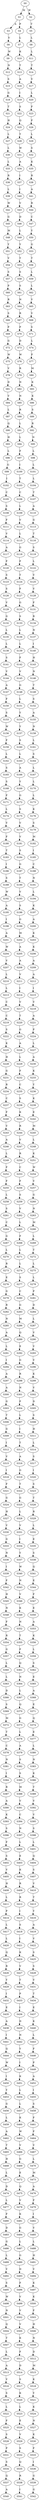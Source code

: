 strict digraph  {
	S0 -> S1 [ label = M ];
	S0 -> S2 [ label = W ];
	S1 -> S3 [ label = A ];
	S1 -> S4 [ label = P ];
	S2 -> S5 [ label = T ];
	S3 -> S6 [ label = V ];
	S4 -> S7 [ label = L ];
	S5 -> S8 [ label = L ];
	S6 -> S9 [ label = W ];
	S7 -> S10 [ label = K ];
	S8 -> S11 [ label = L ];
	S9 -> S12 [ label = N ];
	S10 -> S13 [ label = T ];
	S11 -> S14 [ label = T ];
	S12 -> S15 [ label = S ];
	S13 -> S16 [ label = A ];
	S14 -> S17 [ label = V ];
	S15 -> S18 [ label = G ];
	S16 -> S19 [ label = I ];
	S17 -> S20 [ label = L ];
	S18 -> S21 [ label = T ];
	S19 -> S22 [ label = S ];
	S20 -> S23 [ label = F ];
	S21 -> S24 [ label = H ];
	S22 -> S25 [ label = Q ];
	S23 -> S26 [ label = F ];
	S24 -> S27 [ label = L ];
	S25 -> S28 [ label = T ];
	S26 -> S29 [ label = L ];
	S27 -> S30 [ label = L ];
	S28 -> S31 [ label = W ];
	S29 -> S32 [ label = S ];
	S30 -> S33 [ label = L ];
	S31 -> S34 [ label = A ];
	S32 -> S35 [ label = K ];
	S33 -> S36 [ label = R ];
	S34 -> S37 [ label = I ];
	S35 -> S38 [ label = R ];
	S36 -> S39 [ label = L ];
	S37 -> S40 [ label = I ];
	S38 -> S41 [ label = A ];
	S39 -> S42 [ label = W ];
	S40 -> S43 [ label = V ];
	S41 -> S44 [ label = R ];
	S42 -> S45 [ label = G ];
	S43 -> S46 [ label = D ];
	S44 -> S47 [ label = C ];
	S45 -> S48 [ label = M ];
	S46 -> S49 [ label = L ];
	S47 -> S50 [ label = Y ];
	S48 -> S51 [ label = Y ];
	S49 -> S52 [ label = Y ];
	S50 -> S53 [ label = G ];
	S51 -> S54 [ label = V ];
	S52 -> S55 [ label = T ];
	S53 -> S56 [ label = T ];
	S54 -> S57 [ label = S ];
	S55 -> S58 [ label = S ];
	S56 -> S59 [ label = L ];
	S57 -> S60 [ label = P ];
	S58 -> S61 [ label = S ];
	S59 -> S62 [ label = L ];
	S60 -> S63 [ label = R ];
	S61 -> S64 [ label = N ];
	S62 -> S65 [ label = V ];
	S63 -> S66 [ label = S ];
	S64 -> S67 [ label = R ];
	S65 -> S68 [ label = V ];
	S66 -> S69 [ label = P ];
	S67 -> S70 [ label = P ];
	S68 -> S71 [ label = S ];
	S69 -> S72 [ label = G ];
	S70 -> S73 [ label = D ];
	S71 -> S74 [ label = L ];
	S72 -> S75 [ label = W ];
	S73 -> S76 [ label = W ];
	S74 -> S77 [ label = F ];
	S75 -> S78 [ label = V ];
	S76 -> S79 [ label = R ];
	S77 -> S80 [ label = M ];
	S78 -> S81 [ label = D ];
	S79 -> S82 [ label = N ];
	S80 -> S83 [ label = K ];
	S81 -> S84 [ label = V ];
	S82 -> S85 [ label = N ];
	S83 -> S86 [ label = K ];
	S84 -> S87 [ label = L ];
	S85 -> S88 [ label = R ];
	S86 -> S89 [ label = S ];
	S87 -> S90 [ label = Q ];
	S88 -> S91 [ label = L ];
	S89 -> S92 [ label = R ];
	S90 -> S93 [ label = H ];
	S91 -> S94 [ label = L ];
	S92 -> S95 [ label = N ];
	S93 -> S96 [ label = L ];
	S94 -> S97 [ label = F ];
	S95 -> S98 [ label = L ];
	S96 -> S99 [ label = G ];
	S97 -> S100 [ label = I ];
	S98 -> S101 [ label = L ];
	S99 -> S102 [ label = I ];
	S100 -> S103 [ label = T ];
	S101 -> S104 [ label = L ];
	S102 -> S105 [ label = C ];
	S103 -> S106 [ label = C ];
	S104 -> S107 [ label = T ];
	S105 -> S108 [ label = S ];
	S106 -> S109 [ label = L ];
	S107 -> S110 [ label = A ];
	S108 -> S111 [ label = F ];
	S109 -> S112 [ label = V ];
	S110 -> S113 [ label = G ];
	S111 -> S114 [ label = V ];
	S112 -> S115 [ label = L ];
	S113 -> S116 [ label = T ];
	S114 -> S117 [ label = A ];
	S115 -> S118 [ label = G ];
	S116 -> S119 [ label = S ];
	S117 -> S120 [ label = F ];
	S118 -> S121 [ label = F ];
	S119 -> S122 [ label = L ];
	S120 -> S123 [ label = S ];
	S121 -> S124 [ label = T ];
	S122 -> S125 [ label = V ];
	S123 -> S126 [ label = S ];
	S124 -> S127 [ label = F ];
	S125 -> S128 [ label = V ];
	S126 -> S129 [ label = V ];
	S127 -> S130 [ label = G ];
	S128 -> S131 [ label = F ];
	S129 -> S132 [ label = G ];
	S130 -> S133 [ label = S ];
	S131 -> S134 [ label = R ];
	S132 -> S135 [ label = L ];
	S133 -> S136 [ label = L ];
	S134 -> S137 [ label = N ];
	S135 -> S138 [ label = L ];
	S136 -> S139 [ label = L ];
	S137 -> S140 [ label = I ];
	S138 -> S141 [ label = S ];
	S139 -> S142 [ label = F ];
	S140 -> S143 [ label = H ];
	S141 -> S144 [ label = V ];
	S142 -> S145 [ label = V ];
	S143 -> S146 [ label = N ];
	S144 -> S147 [ label = A ];
	S145 -> S148 [ label = G ];
	S146 -> S149 [ label = T ];
	S147 -> S150 [ label = F ];
	S148 -> S151 [ label = L ];
	S149 -> S152 [ label = S ];
	S150 -> S153 [ label = S ];
	S151 -> S154 [ label = Y ];
	S152 -> S155 [ label = A ];
	S153 -> S156 [ label = W ];
	S154 -> S157 [ label = Y ];
	S155 -> S158 [ label = N ];
	S156 -> S159 [ label = F ];
	S157 -> S160 [ label = S ];
	S158 -> S161 [ label = L ];
	S159 -> S162 [ label = L ];
	S160 -> S163 [ label = L ];
	S161 -> S164 [ label = S ];
	S162 -> S165 [ label = S ];
	S163 -> S166 [ label = A ];
	S164 -> S167 [ label = L ];
	S165 -> S168 [ label = S ];
	S166 -> S169 [ label = Y ];
	S167 -> S170 [ label = L ];
	S168 -> S171 [ label = F ];
	S169 -> S172 [ label = G ];
	S170 -> S173 [ label = L ];
	S171 -> S174 [ label = L ];
	S172 -> S175 [ label = S ];
	S173 -> S176 [ label = K ];
	S174 -> S177 [ label = V ];
	S175 -> S178 [ label = V ];
	S176 -> S179 [ label = S ];
	S177 -> S180 [ label = F ];
	S178 -> S181 [ label = V ];
	S179 -> S182 [ label = M ];
	S180 -> S183 [ label = T ];
	S181 -> S184 [ label = S ];
	S182 -> S185 [ label = I ];
	S183 -> S186 [ label = I ];
	S184 -> S187 [ label = G ];
	S185 -> S188 [ label = C ];
	S186 -> S189 [ label = S ];
	S187 -> S190 [ label = T ];
	S188 -> S191 [ label = N ];
	S189 -> S192 [ label = W ];
	S190 -> S193 [ label = V ];
	S191 -> S194 [ label = L ];
	S192 -> S195 [ label = A ];
	S193 -> S196 [ label = S ];
	S194 -> S197 [ label = K ];
	S195 -> S198 [ label = I ];
	S196 -> S199 [ label = G ];
	S197 -> S200 [ label = A ];
	S198 -> S201 [ label = A ];
	S199 -> S202 [ label = M ];
	S200 -> S203 [ label = K ];
	S201 -> S204 [ label = W ];
	S202 -> S205 [ label = A ];
	S203 -> S206 [ label = K ];
	S204 -> S207 [ label = V ];
	S205 -> S208 [ label = A ];
	S206 -> S209 [ label = A ];
	S207 -> S210 [ label = L ];
	S208 -> S211 [ label = V ];
	S209 -> S212 [ label = A ];
	S210 -> S213 [ label = L ];
	S211 -> S214 [ label = I ];
	S212 -> S215 [ label = I ];
	S213 -> S216 [ label = C ];
	S214 -> S217 [ label = V ];
	S215 -> S218 [ label = V ];
	S216 -> S219 [ label = C ];
	S217 -> S220 [ label = T ];
	S218 -> S221 [ label = A ];
	S219 -> S222 [ label = S ];
	S220 -> S223 [ label = G ];
	S221 -> S224 [ label = P ];
	S222 -> S225 [ label = K ];
	S223 -> S226 [ label = A ];
	S224 -> S227 [ label = L ];
	S225 -> S228 [ label = H ];
	S226 -> S229 [ label = L ];
	S227 -> S230 [ label = A ];
	S228 -> S231 [ label = G ];
	S229 -> S232 [ label = F ];
	S230 -> S233 [ label = K ];
	S231 -> S234 [ label = R ];
	S232 -> S235 [ label = C ];
	S233 -> S236 [ label = Y ];
	S234 -> S237 [ label = C ];
	S235 -> S238 [ label = S ];
	S236 -> S239 [ label = K ];
	S237 -> S240 [ label = F ];
	S238 -> S241 [ label = K ];
	S239 -> S242 [ label = E ];
	S240 -> S243 [ label = V ];
	S241 -> S244 [ label = R ];
	S242 -> S245 [ label = M ];
	S243 -> S246 [ label = A ];
	S244 -> S247 [ label = V ];
	S245 -> S248 [ label = L ];
	S246 -> S249 [ label = L ];
	S247 -> S250 [ label = R ];
	S248 -> S251 [ label = K ];
	S249 -> S252 [ label = F ];
	S250 -> S253 [ label = C ];
	S251 -> S254 [ label = W ];
	S252 -> S255 [ label = F ];
	S253 -> S256 [ label = F ];
	S254 -> S257 [ label = V ];
	S255 -> S258 [ label = L ];
	S256 -> S259 [ label = S ];
	S257 -> S260 [ label = G ];
	S258 -> S261 [ label = S ];
	S259 -> S262 [ label = V ];
	S260 -> S263 [ label = N ];
	S261 -> S264 [ label = C ];
	S262 -> S265 [ label = L ];
	S263 -> S266 [ label = M ];
	S264 -> S267 [ label = G ];
	S265 -> S268 [ label = F ];
	S266 -> S269 [ label = L ];
	S267 -> S270 [ label = L ];
	S268 -> S271 [ label = L ];
	S269 -> S272 [ label = T ];
	S270 -> S273 [ label = R ];
	S271 -> S274 [ label = L ];
	S272 -> S275 [ label = L ];
	S273 -> S276 [ label = E ];
	S274 -> S277 [ label = S ];
	S275 -> S278 [ label = L ];
	S276 -> S279 [ label = G ];
	S277 -> S280 [ label = C ];
	S278 -> S281 [ label = P ];
	S279 -> S282 [ label = R ];
	S280 -> S283 [ label = G ];
	S281 -> S284 [ label = D ];
	S282 -> S285 [ label = N ];
	S283 -> S286 [ label = M ];
	S284 -> S287 [ label = L ];
	S285 -> S288 [ label = A ];
	S286 -> S289 [ label = Q ];
	S287 -> S290 [ label = V ];
	S288 -> S291 [ label = L ];
	S289 -> S292 [ label = E ];
	S290 -> S293 [ label = V ];
	S291 -> S294 [ label = I ];
	S292 -> S295 [ label = G ];
	S293 -> S296 [ label = V ];
	S294 -> S297 [ label = A ];
	S295 -> S298 [ label = R ];
	S296 -> S299 [ label = K ];
	S297 -> S300 [ label = A ];
	S298 -> S301 [ label = N ];
	S299 -> S302 [ label = V ];
	S300 -> S303 [ label = G ];
	S301 -> S304 [ label = F ];
	S302 -> S305 [ label = D ];
	S303 -> S306 [ label = T ];
	S304 -> S307 [ label = L ];
	S305 -> S308 [ label = S ];
	S306 -> S309 [ label = G ];
	S307 -> S310 [ label = I ];
	S308 -> S311 [ label = H ];
	S309 -> S312 [ label = I ];
	S310 -> S313 [ label = T ];
	S311 -> S314 [ label = L ];
	S312 -> S315 [ label = V ];
	S313 -> S316 [ label = A ];
	S314 -> S317 [ label = S ];
	S315 -> S318 [ label = I ];
	S316 -> S319 [ label = G ];
	S317 -> S320 [ label = I ];
	S318 -> S321 [ label = F ];
	S319 -> S322 [ label = T ];
	S320 -> S323 [ label = S ];
	S321 -> S324 [ label = G ];
	S322 -> S325 [ label = G ];
	S323 -> S326 [ label = T ];
	S324 -> S327 [ label = H ];
	S325 -> S328 [ label = L ];
	S326 -> S329 [ label = R ];
	S327 -> S330 [ label = V ];
	S328 -> S331 [ label = V ];
	S329 -> S332 [ label = L ];
	S330 -> S333 [ label = G ];
	S331 -> S334 [ label = I ];
	S332 -> S335 [ label = E ];
	S333 -> S336 [ label = N ];
	S334 -> S337 [ label = Y ];
	S335 -> S338 [ label = S ];
	S336 -> S339 [ label = I ];
	S337 -> S340 [ label = W ];
	S338 -> S341 [ label = Q ];
	S339 -> S342 [ label = F ];
	S340 -> S343 [ label = N ];
	S341 -> S344 [ label = E ];
	S342 -> S345 [ label = H ];
	S343 -> S346 [ label = V ];
	S344 -> S347 [ label = F ];
	S345 -> S348 [ label = N ];
	S346 -> S349 [ label = K ];
	S347 -> S350 [ label = E ];
	S348 -> S351 [ label = F ];
	S349 -> S352 [ label = N ];
	S350 -> S353 [ label = A ];
	S351 -> S354 [ label = R ];
	S352 -> S355 [ label = T ];
	S353 -> S356 [ label = K ];
	S354 -> S357 [ label = G ];
	S355 -> S358 [ label = F ];
	S356 -> S359 [ label = L ];
	S357 -> S360 [ label = L ];
	S358 -> S361 [ label = Q ];
	S359 -> S362 [ label = S ];
	S360 -> S363 [ label = L ];
	S361 -> S364 [ label = N ];
	S362 -> S365 [ label = E ];
	S363 -> S366 [ label = D ];
	S364 -> S367 [ label = L ];
	S365 -> S368 [ label = A ];
	S366 -> S369 [ label = S ];
	S367 -> S370 [ label = Q ];
	S368 -> S371 [ label = E ];
	S369 -> S372 [ label = M ];
	S370 -> S373 [ label = G ];
	S371 -> S374 [ label = Q ];
	S372 -> S375 [ label = T ];
	S373 -> S376 [ label = L ];
	S374 -> S377 [ label = E ];
	S375 -> S378 [ label = C ];
	S376 -> S379 [ label = A ];
	S377 -> S380 [ label = L ];
	S378 -> S381 [ label = N ];
	S379 -> S382 [ label = S ];
	S380 -> S383 [ label = N ];
	S381 -> S384 [ label = I ];
	S382 -> S385 [ label = S ];
	S383 -> S386 [ label = K ];
	S384 -> S387 [ label = R ];
	S385 -> S388 [ label = M ];
	S386 -> S389 [ label = T ];
	S387 -> S390 [ label = A ];
	S388 -> S391 [ label = V ];
	S389 -> S392 [ label = V ];
	S390 -> S393 [ label = K ];
	S391 -> S394 [ label = C ];
	S392 -> S395 [ label = V ];
	S393 -> S396 [ label = S ];
	S394 -> S397 [ label = N ];
	S395 -> S398 [ label = S ];
	S396 -> S399 [ label = F ];
	S397 -> S400 [ label = L ];
	S398 -> S401 [ label = L ];
	S399 -> S402 [ label = S ];
	S400 -> S403 [ label = E ];
	S401 -> S404 [ label = Q ];
	S402 -> S405 [ label = V ];
	S403 -> S406 [ label = K ];
	S404 -> S407 [ label = S ];
	S405 -> S408 [ label = H ];
	S406 -> S409 [ label = R ];
	S407 -> S410 [ label = V ];
	S408 -> S411 [ label = L ];
	S409 -> S412 [ label = R ];
	S410 -> S413 [ label = T ];
	S411 -> S414 [ label = P ];
	S412 -> S415 [ label = I ];
	S413 -> S416 [ label = Y ];
	S414 -> S417 [ label = L ];
	S415 -> S418 [ label = S ];
	S416 -> S419 [ label = A ];
	S417 -> S420 [ label = L ];
	S418 -> S421 [ label = I ];
	S419 -> S422 [ label = V ];
	S420 -> S423 [ label = Q ];
	S421 -> S424 [ label = K ];
	S422 -> S425 [ label = S ];
	S423 -> S426 [ label = R ];
	S424 -> S427 [ label = V ];
	S425 -> S428 [ label = S ];
	S426 -> S429 [ label = Y ];
	S427 -> S430 [ label = T ];
	S428 -> S431 [ label = V ];
	S429 -> S432 [ label = I ];
	S430 -> S433 [ label = P ];
	S431 -> S434 [ label = T ];
	S432 -> S435 [ label = E ];
	S433 -> S436 [ label = I ];
	S434 -> S437 [ label = E ];
	S435 -> S438 [ label = A ];
	S436 -> S439 [ label = D ];
	S437 -> S440 [ label = K ];
	S438 -> S441 [ label = I ];
	S439 -> S442 [ label = N ];
	S440 -> S443 [ label = L ];
	S441 -> S444 [ label = Q ];
	S442 -> S445 [ label = Y ];
	S443 -> S446 [ label = F ];
	S444 -> S447 [ label = W ];
	S445 -> S448 [ label = I ];
	S446 -> S449 [ label = P ];
	S447 -> S450 [ label = I ];
	S448 -> S451 [ label = K ];
	S449 -> S452 [ label = A ];
	S450 -> S453 [ label = Y ];
	S451 -> S454 [ label = L ];
	S452 -> S455 [ label = I ];
	S453 -> S456 [ label = G ];
	S454 -> S457 [ label = L ];
	S455 -> S458 [ label = S ];
	S456 -> S459 [ label = L ];
	S457 -> S460 [ label = K ];
	S458 -> S461 [ label = F ];
	S459 -> S462 [ label = A ];
	S460 -> S463 [ label = W ];
	S461 -> S464 [ label = F ];
	S462 -> S465 [ label = T ];
	S463 -> S466 [ label = V ];
	S464 -> S467 [ label = V ];
	S465 -> S468 [ label = H ];
	S466 -> S469 [ label = G ];
	S467 -> S470 [ label = L ];
	S468 -> S471 [ label = L ];
	S469 -> S472 [ label = E ];
	S470 -> S473 [ label = M ];
	S471 -> S474 [ label = D ];
	S472 -> S475 [ label = Q ];
	S473 -> S476 [ label = A ];
	S474 -> S477 [ label = L ];
	S475 -> S478 [ label = V ];
	S476 -> S479 [ label = F ];
	S477 -> S480 [ label = F ];
	S478 -> S481 [ label = K ];
	S479 -> S482 [ label = I ];
	S480 -> S483 [ label = D ];
	S481 -> S484 [ label = G ];
	S482 -> S485 [ label = V ];
	S483 -> S486 [ label = G ];
	S484 -> S487 [ label = L ];
	S485 -> S488 [ label = L ];
	S486 -> S489 [ label = L ];
	S487 -> S490 [ label = G ];
	S488 -> S491 [ label = H ];
	S489 -> S492 [ label = V ];
	S490 -> S493 [ label = D ];
	S491 -> S494 [ label = V ];
	S492 -> S495 [ label = S ];
	S493 -> S496 [ label = F ];
	S494 -> S497 [ label = K ];
	S495 -> S498 [ label = W ];
	S496 -> S499 [ label = V ];
	S497 -> S500 [ label = K ];
	S498 -> S501 [ label = N ];
	S499 -> S502 [ label = V ];
	S500 -> S503 [ label = F ];
	S501 -> S504 [ label = Q ];
	S502 -> S505 [ label = V ];
	S503 -> S506 [ label = H ];
	S504 -> S507 [ label = T ];
	S505 -> S508 [ label = K ];
	S506 -> S509 [ label = N ];
	S507 -> S510 [ label = L ];
	S508 -> S511 [ label = F ];
	S509 -> S512 [ label = D ];
	S510 -> S513 [ label = A ];
	S511 -> S514 [ label = D ];
	S512 -> S515 [ label = M ];
	S513 -> S516 [ label = V ];
	S514 -> S517 [ label = S ];
	S515 -> S518 [ label = K ];
	S516 -> S519 [ label = S ];
	S517 -> S520 [ label = K ];
	S518 -> S521 [ label = Y ];
	S519 -> S522 [ label = L ];
	S520 -> S523 [ label = L ];
	S521 -> S524 [ label = K ];
	S522 -> S525 [ label = F ];
	S523 -> S526 [ label = E ];
	S524 -> S527 [ label = N ];
	S525 -> S528 [ label = S ];
	S526 -> S529 [ label = V ];
	S527 -> S530 [ label = K ];
	S528 -> S531 [ label = P ];
	S529 -> S532 [ label = S ];
	S530 -> S533 [ label = F ];
	S531 -> S534 [ label = S ];
	S532 -> S535 [ label = Q ];
	S533 -> S536 [ label = I ];
	S534 -> S537 [ label = Q ];
	S535 -> S538 [ label = R ];
	S536 -> S539 [ label = G ];
	S537 -> S540 [ label = A ];
	S538 -> S541 [ label = I ];
	S539 -> S542 [ label = G ];
}
